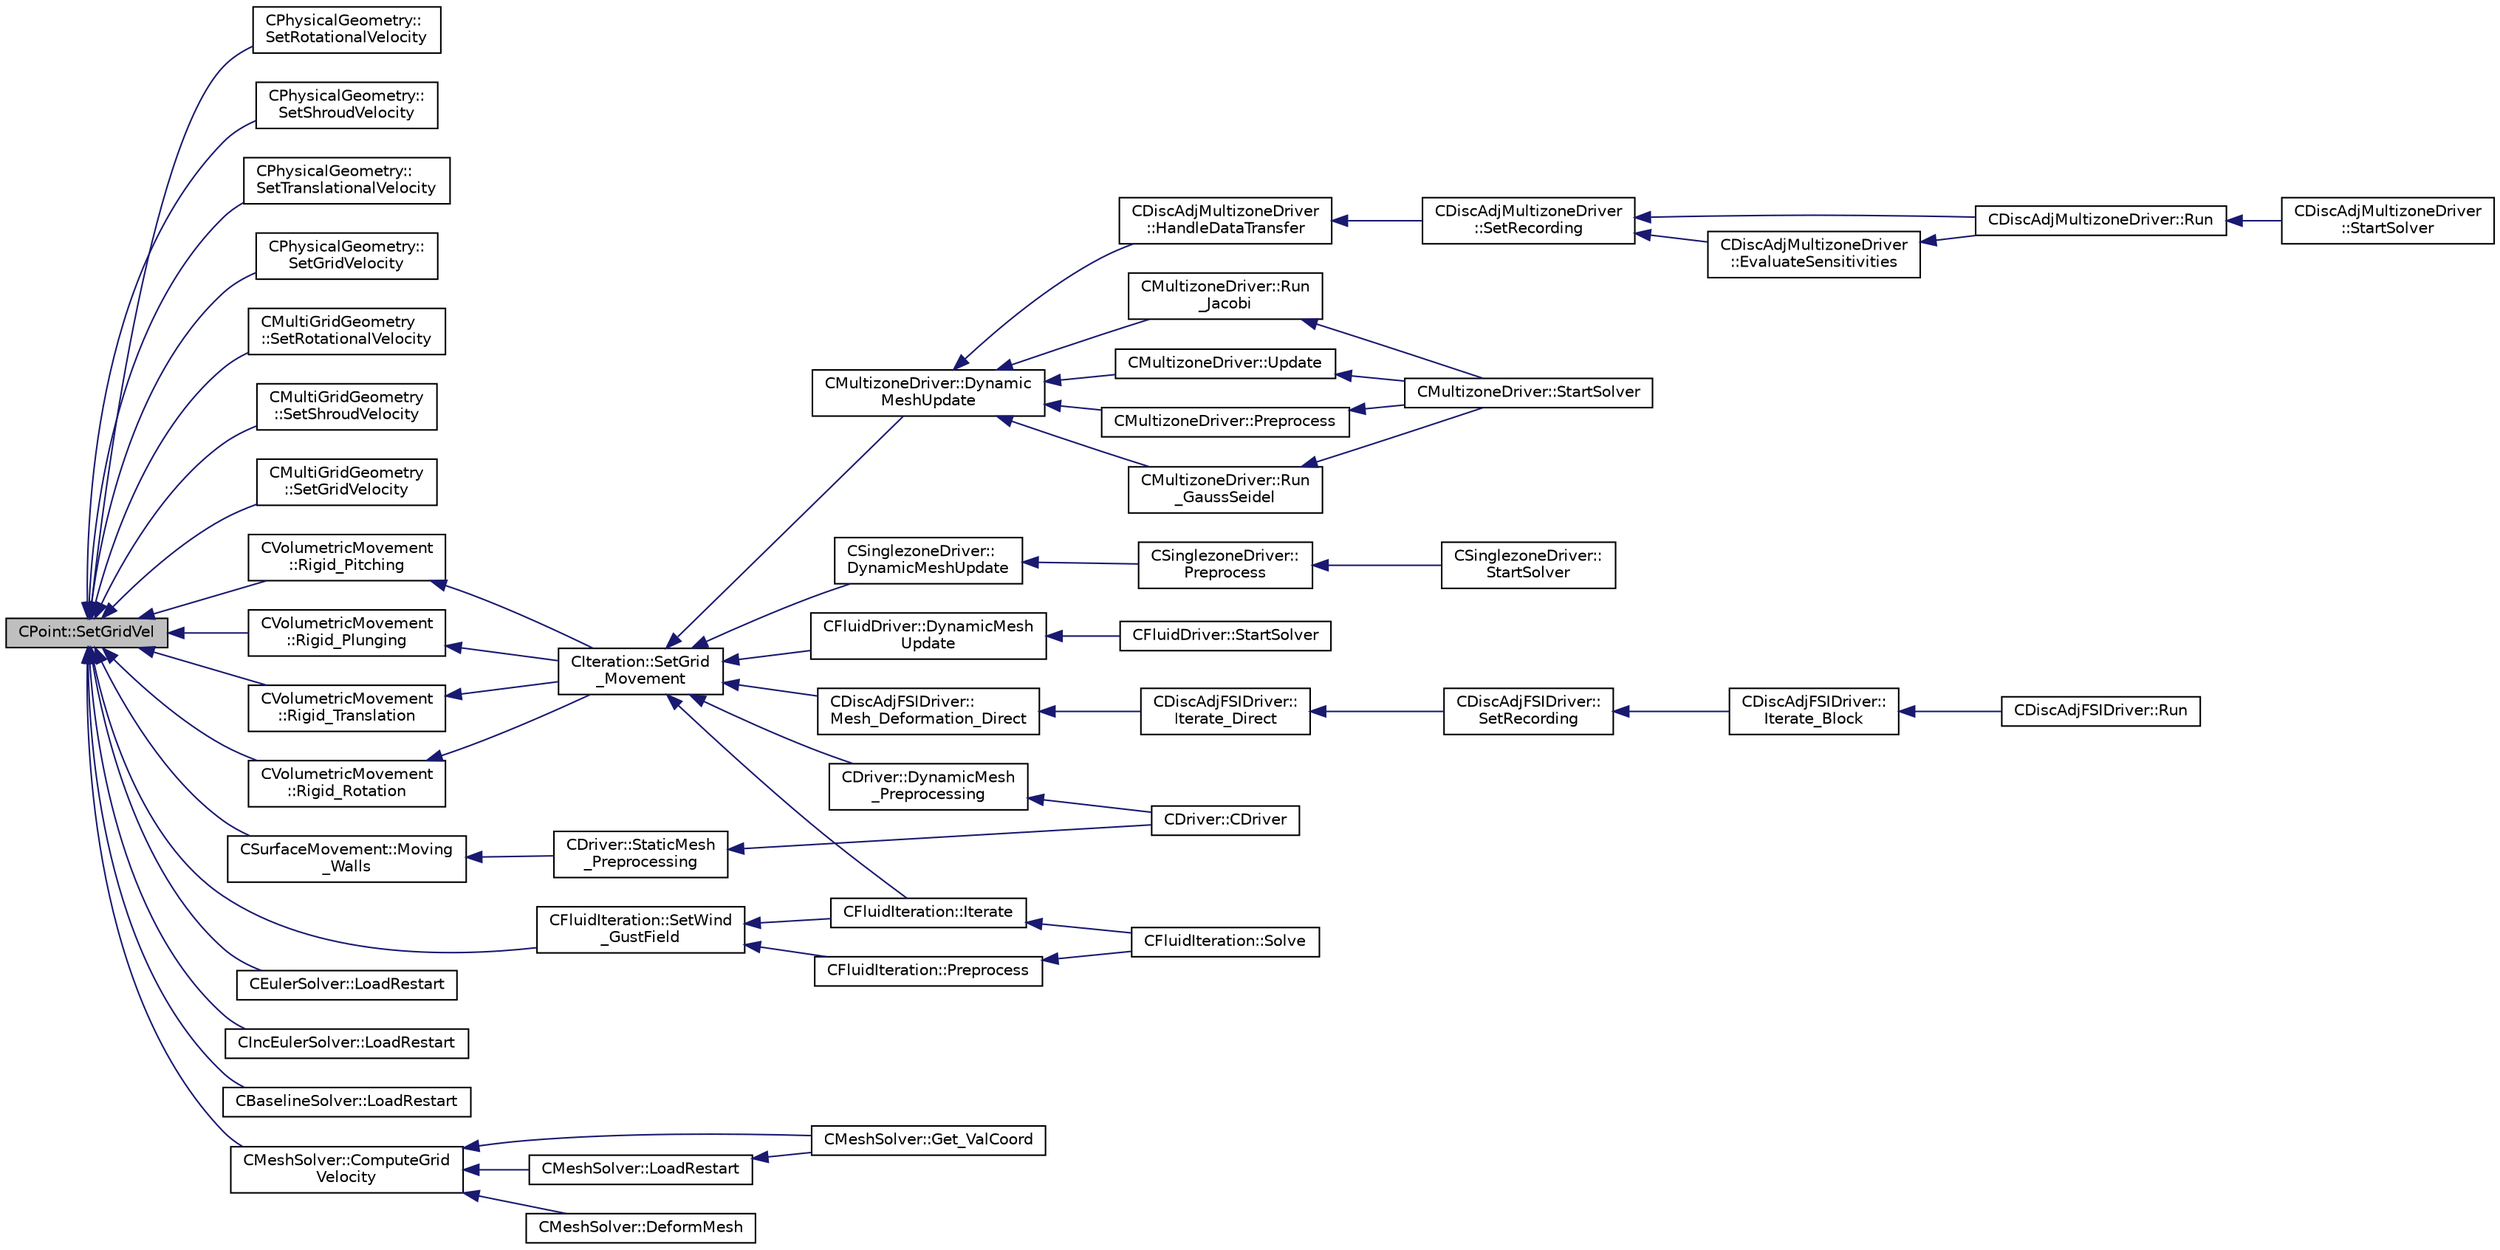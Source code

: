 digraph "CPoint::SetGridVel"
{
  edge [fontname="Helvetica",fontsize="10",labelfontname="Helvetica",labelfontsize="10"];
  node [fontname="Helvetica",fontsize="10",shape=record];
  rankdir="LR";
  Node2152 [label="CPoint::SetGridVel",height=0.2,width=0.4,color="black", fillcolor="grey75", style="filled", fontcolor="black"];
  Node2152 -> Node2153 [dir="back",color="midnightblue",fontsize="10",style="solid",fontname="Helvetica"];
  Node2153 [label="CPhysicalGeometry::\lSetRotationalVelocity",height=0.2,width=0.4,color="black", fillcolor="white", style="filled",URL="$class_c_physical_geometry.html#a97629b0f182ce81f9dd0b8187d6c5069",tooltip="Set the rotational velocity at each node. "];
  Node2152 -> Node2154 [dir="back",color="midnightblue",fontsize="10",style="solid",fontname="Helvetica"];
  Node2154 [label="CPhysicalGeometry::\lSetShroudVelocity",height=0.2,width=0.4,color="black", fillcolor="white", style="filled",URL="$class_c_physical_geometry.html#a888e0c13666b3730edc2e8dfeab05c06",tooltip="Set the rotational velocity of the points on the shroud markers to 0. "];
  Node2152 -> Node2155 [dir="back",color="midnightblue",fontsize="10",style="solid",fontname="Helvetica"];
  Node2155 [label="CPhysicalGeometry::\lSetTranslationalVelocity",height=0.2,width=0.4,color="black", fillcolor="white", style="filled",URL="$class_c_physical_geometry.html#ab693774ffa897555f9d68fa47ce647b4",tooltip="Set the translational velocity at each node. "];
  Node2152 -> Node2156 [dir="back",color="midnightblue",fontsize="10",style="solid",fontname="Helvetica"];
  Node2156 [label="CPhysicalGeometry::\lSetGridVelocity",height=0.2,width=0.4,color="black", fillcolor="white", style="filled",URL="$class_c_physical_geometry.html#a772df4857a07f97facb5426af3c18b36",tooltip="Set the grid velocity via finite differencing at each node. "];
  Node2152 -> Node2157 [dir="back",color="midnightblue",fontsize="10",style="solid",fontname="Helvetica"];
  Node2157 [label="CMultiGridGeometry\l::SetRotationalVelocity",height=0.2,width=0.4,color="black", fillcolor="white", style="filled",URL="$class_c_multi_grid_geometry.html#a38bb797133b1ff7554038bd0ce2b6ec1",tooltip="Set the rotational velocity at each grid point on a coarse mesh. "];
  Node2152 -> Node2158 [dir="back",color="midnightblue",fontsize="10",style="solid",fontname="Helvetica"];
  Node2158 [label="CMultiGridGeometry\l::SetShroudVelocity",height=0.2,width=0.4,color="black", fillcolor="white", style="filled",URL="$class_c_multi_grid_geometry.html#a7b7abf6b47190adb5e7dcf6e613e8bd0",tooltip="Set the rotational velocity of the points on the shroud markers to 0.0. "];
  Node2152 -> Node2159 [dir="back",color="midnightblue",fontsize="10",style="solid",fontname="Helvetica"];
  Node2159 [label="CMultiGridGeometry\l::SetGridVelocity",height=0.2,width=0.4,color="black", fillcolor="white", style="filled",URL="$class_c_multi_grid_geometry.html#a0f6d103a977bdae413532248c9f799a4",tooltip="Set the grid velocity at each node in the coarse mesh level. "];
  Node2152 -> Node2160 [dir="back",color="midnightblue",fontsize="10",style="solid",fontname="Helvetica"];
  Node2160 [label="CVolumetricMovement\l::Rigid_Rotation",height=0.2,width=0.4,color="black", fillcolor="white", style="filled",URL="$class_c_volumetric_movement.html#a316597f05a787ca1b683aba66214110b",tooltip="Unsteady grid movement using rigid mesh rotation. "];
  Node2160 -> Node2161 [dir="back",color="midnightblue",fontsize="10",style="solid",fontname="Helvetica"];
  Node2161 [label="CIteration::SetGrid\l_Movement",height=0.2,width=0.4,color="black", fillcolor="white", style="filled",URL="$class_c_iteration.html#a7b36785762f6b0c214569b185b858b6c",tooltip="Updates the positions and grid velocities for dynamic meshes between physical time steps..."];
  Node2161 -> Node2162 [dir="back",color="midnightblue",fontsize="10",style="solid",fontname="Helvetica"];
  Node2162 [label="CDriver::DynamicMesh\l_Preprocessing",height=0.2,width=0.4,color="black", fillcolor="white", style="filled",URL="$class_c_driver.html#af585d91d9c08dbddcc2b3e67dd5f5af9",tooltip="GridMovement_Preprocessing. "];
  Node2162 -> Node2163 [dir="back",color="midnightblue",fontsize="10",style="solid",fontname="Helvetica"];
  Node2163 [label="CDriver::CDriver",height=0.2,width=0.4,color="black", fillcolor="white", style="filled",URL="$class_c_driver.html#a3fca4a013a6efa9bbb38fe78a86b5f3d",tooltip="Constructor of the class. "];
  Node2161 -> Node2164 [dir="back",color="midnightblue",fontsize="10",style="solid",fontname="Helvetica"];
  Node2164 [label="CFluidDriver::DynamicMesh\lUpdate",height=0.2,width=0.4,color="black", fillcolor="white", style="filled",URL="$class_c_fluid_driver.html#a4eee67049f34a1875a42afa470e9f828",tooltip="Perform a dynamic mesh deformation, included grid velocity computation and the update of the multigri..."];
  Node2164 -> Node2165 [dir="back",color="midnightblue",fontsize="10",style="solid",fontname="Helvetica"];
  Node2165 [label="CFluidDriver::StartSolver",height=0.2,width=0.4,color="black", fillcolor="white", style="filled",URL="$class_c_fluid_driver.html#a1c122d5a4b5f562f69a84aef2b8bd6d5",tooltip="Launch the computation for all zones and all physics. "];
  Node2161 -> Node2166 [dir="back",color="midnightblue",fontsize="10",style="solid",fontname="Helvetica"];
  Node2166 [label="CDiscAdjFSIDriver::\lMesh_Deformation_Direct",height=0.2,width=0.4,color="black", fillcolor="white", style="filled",URL="$class_c_disc_adj_f_s_i_driver.html#ad683500d6b3773af342165b1b18f5c59",tooltip="Run a direct mesh deformation. "];
  Node2166 -> Node2167 [dir="back",color="midnightblue",fontsize="10",style="solid",fontname="Helvetica"];
  Node2167 [label="CDiscAdjFSIDriver::\lIterate_Direct",height=0.2,width=0.4,color="black", fillcolor="white", style="filled",URL="$class_c_disc_adj_f_s_i_driver.html#acd9e7f14d860522e48ba2b6db34efd49",tooltip="Iterate the direct solver for recording. "];
  Node2167 -> Node2168 [dir="back",color="midnightblue",fontsize="10",style="solid",fontname="Helvetica"];
  Node2168 [label="CDiscAdjFSIDriver::\lSetRecording",height=0.2,width=0.4,color="black", fillcolor="white", style="filled",URL="$class_c_disc_adj_f_s_i_driver.html#ab07394a77802e469a321ccd1b10cb988",tooltip="Set the recording for a Discrete Adjoint iteration for the FSI problem. "];
  Node2168 -> Node2169 [dir="back",color="midnightblue",fontsize="10",style="solid",fontname="Helvetica"];
  Node2169 [label="CDiscAdjFSIDriver::\lIterate_Block",height=0.2,width=0.4,color="black", fillcolor="white", style="filled",URL="$class_c_disc_adj_f_s_i_driver.html#a84949f139fa795b7d34d6ff77e82eb5c",tooltip="Iterate a certain block for adjoint FSI - may be the whole set of variables or independent and subite..."];
  Node2169 -> Node2170 [dir="back",color="midnightblue",fontsize="10",style="solid",fontname="Helvetica"];
  Node2170 [label="CDiscAdjFSIDriver::Run",height=0.2,width=0.4,color="black", fillcolor="white", style="filled",URL="$class_c_disc_adj_f_s_i_driver.html#a2e965d6e9c4dcfc296077cae225cab21",tooltip="Run a Discrete Adjoint iteration for the FSI problem. "];
  Node2161 -> Node2171 [dir="back",color="midnightblue",fontsize="10",style="solid",fontname="Helvetica"];
  Node2171 [label="CMultizoneDriver::Dynamic\lMeshUpdate",height=0.2,width=0.4,color="black", fillcolor="white", style="filled",URL="$class_c_multizone_driver.html#ad28a95a48e9750237a5e2b1bf2c4aac9",tooltip="Perform a dynamic mesh deformation, included grid velocity computation and the update of the multigri..."];
  Node2171 -> Node2172 [dir="back",color="midnightblue",fontsize="10",style="solid",fontname="Helvetica"];
  Node2172 [label="CDiscAdjMultizoneDriver\l::HandleDataTransfer",height=0.2,width=0.4,color="black", fillcolor="white", style="filled",URL="$class_c_disc_adj_multizone_driver.html#ab33de05a7a1f77dcf60014a4a35dd4f1",tooltip="Transfer data between zones and update grids when required. "];
  Node2172 -> Node2173 [dir="back",color="midnightblue",fontsize="10",style="solid",fontname="Helvetica"];
  Node2173 [label="CDiscAdjMultizoneDriver\l::SetRecording",height=0.2,width=0.4,color="black", fillcolor="white", style="filled",URL="$class_c_disc_adj_multizone_driver.html#a441f8669a04147aacab7df463e1dd021",tooltip="Record one iteration of the primal problem within each zone. "];
  Node2173 -> Node2174 [dir="back",color="midnightblue",fontsize="10",style="solid",fontname="Helvetica"];
  Node2174 [label="CDiscAdjMultizoneDriver::Run",height=0.2,width=0.4,color="black", fillcolor="white", style="filled",URL="$class_c_disc_adj_multizone_driver.html#af996aecdb6d20aa4fc81c9b67295abf5",tooltip="[Overload] Run an discrete adjoint update of all solvers within multiple zones. "];
  Node2174 -> Node2175 [dir="back",color="midnightblue",fontsize="10",style="solid",fontname="Helvetica"];
  Node2175 [label="CDiscAdjMultizoneDriver\l::StartSolver",height=0.2,width=0.4,color="black", fillcolor="white", style="filled",URL="$class_c_disc_adj_multizone_driver.html#a75de0a1a482ceeed4301a384f1515092",tooltip="[Overload] Launch the computation for discrete adjoint multizone problems. "];
  Node2173 -> Node2176 [dir="back",color="midnightblue",fontsize="10",style="solid",fontname="Helvetica"];
  Node2176 [label="CDiscAdjMultizoneDriver\l::EvaluateSensitivities",height=0.2,width=0.4,color="black", fillcolor="white", style="filled",URL="$class_c_disc_adj_multizone_driver.html#ac2789097629674cfb7d4de64954024df",tooltip="Evaluate sensitivites for the current adjoint solution and output files. "];
  Node2176 -> Node2174 [dir="back",color="midnightblue",fontsize="10",style="solid",fontname="Helvetica"];
  Node2171 -> Node2177 [dir="back",color="midnightblue",fontsize="10",style="solid",fontname="Helvetica"];
  Node2177 [label="CMultizoneDriver::Preprocess",height=0.2,width=0.4,color="black", fillcolor="white", style="filled",URL="$class_c_multizone_driver.html#a29c97f0dff69501feb7d5f8fe2670088",tooltip="Preprocess the multizone iteration. "];
  Node2177 -> Node2178 [dir="back",color="midnightblue",fontsize="10",style="solid",fontname="Helvetica"];
  Node2178 [label="CMultizoneDriver::StartSolver",height=0.2,width=0.4,color="black", fillcolor="white", style="filled",URL="$class_c_multizone_driver.html#a03cfc000c383ef0d86d34e1c6aef5ff3",tooltip="[Overload] Launch the computation for multizone problems. "];
  Node2171 -> Node2179 [dir="back",color="midnightblue",fontsize="10",style="solid",fontname="Helvetica"];
  Node2179 [label="CMultizoneDriver::Run\l_GaussSeidel",height=0.2,width=0.4,color="black", fillcolor="white", style="filled",URL="$class_c_multizone_driver.html#a8036223cdbe0c0d4552f17f6bad9189b",tooltip="Run a Block Gauss-Seidel iteration in all physical zones. "];
  Node2179 -> Node2178 [dir="back",color="midnightblue",fontsize="10",style="solid",fontname="Helvetica"];
  Node2171 -> Node2180 [dir="back",color="midnightblue",fontsize="10",style="solid",fontname="Helvetica"];
  Node2180 [label="CMultizoneDriver::Run\l_Jacobi",height=0.2,width=0.4,color="black", fillcolor="white", style="filled",URL="$class_c_multizone_driver.html#a1bf2824daac5a10e8fb7387676eee338",tooltip="Run a Block-Jacobi iteration in all physical zones. "];
  Node2180 -> Node2178 [dir="back",color="midnightblue",fontsize="10",style="solid",fontname="Helvetica"];
  Node2171 -> Node2181 [dir="back",color="midnightblue",fontsize="10",style="solid",fontname="Helvetica"];
  Node2181 [label="CMultizoneDriver::Update",height=0.2,width=0.4,color="black", fillcolor="white", style="filled",URL="$class_c_multizone_driver.html#ac5d960382730c14b035965906cf02cb6",tooltip="Update the dual-time solution within multiple zones. "];
  Node2181 -> Node2178 [dir="back",color="midnightblue",fontsize="10",style="solid",fontname="Helvetica"];
  Node2161 -> Node2182 [dir="back",color="midnightblue",fontsize="10",style="solid",fontname="Helvetica"];
  Node2182 [label="CSinglezoneDriver::\lDynamicMeshUpdate",height=0.2,width=0.4,color="black", fillcolor="white", style="filled",URL="$class_c_singlezone_driver.html#a8cf4c7786b495d459818b656a7f6a357",tooltip="Perform a dynamic mesh deformation, included grid velocity computation and the update of the multigri..."];
  Node2182 -> Node2183 [dir="back",color="midnightblue",fontsize="10",style="solid",fontname="Helvetica"];
  Node2183 [label="CSinglezoneDriver::\lPreprocess",height=0.2,width=0.4,color="black", fillcolor="white", style="filled",URL="$class_c_singlezone_driver.html#adc6587c2d0cd656a4fbdebaf611fbbc8",tooltip="Preprocess the single-zone iteration. "];
  Node2183 -> Node2184 [dir="back",color="midnightblue",fontsize="10",style="solid",fontname="Helvetica"];
  Node2184 [label="CSinglezoneDriver::\lStartSolver",height=0.2,width=0.4,color="black", fillcolor="white", style="filled",URL="$class_c_singlezone_driver.html#a6eb4215f7ee740a6d5edb798110ce44a",tooltip="[Overload] Launch the computation for single-zone problems. "];
  Node2161 -> Node2185 [dir="back",color="midnightblue",fontsize="10",style="solid",fontname="Helvetica"];
  Node2185 [label="CFluidIteration::Iterate",height=0.2,width=0.4,color="black", fillcolor="white", style="filled",URL="$class_c_fluid_iteration.html#ab1379b4cba3d8c893395123fb6030986",tooltip="Perform a single iteration of the fluid system. "];
  Node2185 -> Node2186 [dir="back",color="midnightblue",fontsize="10",style="solid",fontname="Helvetica"];
  Node2186 [label="CFluidIteration::Solve",height=0.2,width=0.4,color="black", fillcolor="white", style="filled",URL="$class_c_fluid_iteration.html#ae22cd342c9c9d2ea5ac3f5103394ff80",tooltip="Iterate the fluid system for a number of Inner_Iter iterations. "];
  Node2152 -> Node2187 [dir="back",color="midnightblue",fontsize="10",style="solid",fontname="Helvetica"];
  Node2187 [label="CVolumetricMovement\l::Rigid_Pitching",height=0.2,width=0.4,color="black", fillcolor="white", style="filled",URL="$class_c_volumetric_movement.html#a9806afa50b53c60376844053db15420c",tooltip="Unsteady pitching grid movement using rigid mesh motion. "];
  Node2187 -> Node2161 [dir="back",color="midnightblue",fontsize="10",style="solid",fontname="Helvetica"];
  Node2152 -> Node2188 [dir="back",color="midnightblue",fontsize="10",style="solid",fontname="Helvetica"];
  Node2188 [label="CVolumetricMovement\l::Rigid_Plunging",height=0.2,width=0.4,color="black", fillcolor="white", style="filled",URL="$class_c_volumetric_movement.html#a886e5096f246aec19af2b98bad3e39b2",tooltip="Unsteady plunging grid movement using rigid mesh motion. "];
  Node2188 -> Node2161 [dir="back",color="midnightblue",fontsize="10",style="solid",fontname="Helvetica"];
  Node2152 -> Node2189 [dir="back",color="midnightblue",fontsize="10",style="solid",fontname="Helvetica"];
  Node2189 [label="CVolumetricMovement\l::Rigid_Translation",height=0.2,width=0.4,color="black", fillcolor="white", style="filled",URL="$class_c_volumetric_movement.html#a00368e3044dd07d74e1fafdc11980644",tooltip="Unsteady translational grid movement using rigid mesh motion. "];
  Node2189 -> Node2161 [dir="back",color="midnightblue",fontsize="10",style="solid",fontname="Helvetica"];
  Node2152 -> Node2190 [dir="back",color="midnightblue",fontsize="10",style="solid",fontname="Helvetica"];
  Node2190 [label="CSurfaceMovement::Moving\l_Walls",height=0.2,width=0.4,color="black", fillcolor="white", style="filled",URL="$class_c_surface_movement.html#a0e7916b44ba0f93ff3affe52a2abe930",tooltip="Set the translational/rotational velocity for a moving wall. "];
  Node2190 -> Node2191 [dir="back",color="midnightblue",fontsize="10",style="solid",fontname="Helvetica"];
  Node2191 [label="CDriver::StaticMesh\l_Preprocessing",height=0.2,width=0.4,color="black", fillcolor="white", style="filled",URL="$class_c_driver.html#ac4ac2e6f55c3956cfa44e07e03509112",tooltip="Initiate value for static mesh movement such as the gridVel for the ROTATING frame. "];
  Node2191 -> Node2163 [dir="back",color="midnightblue",fontsize="10",style="solid",fontname="Helvetica"];
  Node2152 -> Node2192 [dir="back",color="midnightblue",fontsize="10",style="solid",fontname="Helvetica"];
  Node2192 [label="CFluidIteration::SetWind\l_GustField",height=0.2,width=0.4,color="black", fillcolor="white", style="filled",URL="$class_c_fluid_iteration.html#a5d649a21860ed9cefd56a18e3fc4557a",tooltip="Imposes a gust via the grid velocities. "];
  Node2192 -> Node2193 [dir="back",color="midnightblue",fontsize="10",style="solid",fontname="Helvetica"];
  Node2193 [label="CFluidIteration::Preprocess",height=0.2,width=0.4,color="black", fillcolor="white", style="filled",URL="$class_c_fluid_iteration.html#a9fe831e72f07c42d9c04d20ecd87a1e1",tooltip="Preprocessing to prepare for an iteration of the physics. "];
  Node2193 -> Node2186 [dir="back",color="midnightblue",fontsize="10",style="solid",fontname="Helvetica"];
  Node2192 -> Node2185 [dir="back",color="midnightblue",fontsize="10",style="solid",fontname="Helvetica"];
  Node2152 -> Node2194 [dir="back",color="midnightblue",fontsize="10",style="solid",fontname="Helvetica"];
  Node2194 [label="CEulerSolver::LoadRestart",height=0.2,width=0.4,color="black", fillcolor="white", style="filled",URL="$class_c_euler_solver.html#a463d0854ec9cfb4a277794df9329ebae",tooltip="Load a solution from a restart file. "];
  Node2152 -> Node2195 [dir="back",color="midnightblue",fontsize="10",style="solid",fontname="Helvetica"];
  Node2195 [label="CIncEulerSolver::LoadRestart",height=0.2,width=0.4,color="black", fillcolor="white", style="filled",URL="$class_c_inc_euler_solver.html#aa4c572590c60bbc0f3db269eb55ea12f",tooltip="Load a solution from a restart file. "];
  Node2152 -> Node2196 [dir="back",color="midnightblue",fontsize="10",style="solid",fontname="Helvetica"];
  Node2196 [label="CBaselineSolver::LoadRestart",height=0.2,width=0.4,color="black", fillcolor="white", style="filled",URL="$class_c_baseline_solver.html#acb5f7a5211dcf8ba4337e9b251024553",tooltip="Load a solution from a restart file. "];
  Node2152 -> Node2197 [dir="back",color="midnightblue",fontsize="10",style="solid",fontname="Helvetica"];
  Node2197 [label="CMeshSolver::ComputeGrid\lVelocity",height=0.2,width=0.4,color="black", fillcolor="white", style="filled",URL="$class_c_mesh_solver.html#af8ed30c05a9adae36d8b41a88a53a448",tooltip="Compute the grid velocity form the displacements of the mesh. "];
  Node2197 -> Node2198 [dir="back",color="midnightblue",fontsize="10",style="solid",fontname="Helvetica"];
  Node2198 [label="CMeshSolver::Get_ValCoord",height=0.2,width=0.4,color="black", fillcolor="white", style="filled",URL="$class_c_mesh_solver.html#a91bd5c2365d1a619c804311e0d5550cb",tooltip="Get the value of the reference coordinate to set on the element structure. "];
  Node2197 -> Node2199 [dir="back",color="midnightblue",fontsize="10",style="solid",fontname="Helvetica"];
  Node2199 [label="CMeshSolver::DeformMesh",height=0.2,width=0.4,color="black", fillcolor="white", style="filled",URL="$class_c_mesh_solver.html#a9f95488da182ba844e5ea3cd0d613399",tooltip="Grid deformation using the linear elasticity equations. "];
  Node2197 -> Node2200 [dir="back",color="midnightblue",fontsize="10",style="solid",fontname="Helvetica"];
  Node2200 [label="CMeshSolver::LoadRestart",height=0.2,width=0.4,color="black", fillcolor="white", style="filled",URL="$class_c_mesh_solver.html#a158c64de91317d7570e7192493fe0a19",tooltip="Load a solution from a restart file. "];
  Node2200 -> Node2198 [dir="back",color="midnightblue",fontsize="10",style="solid",fontname="Helvetica"];
}
